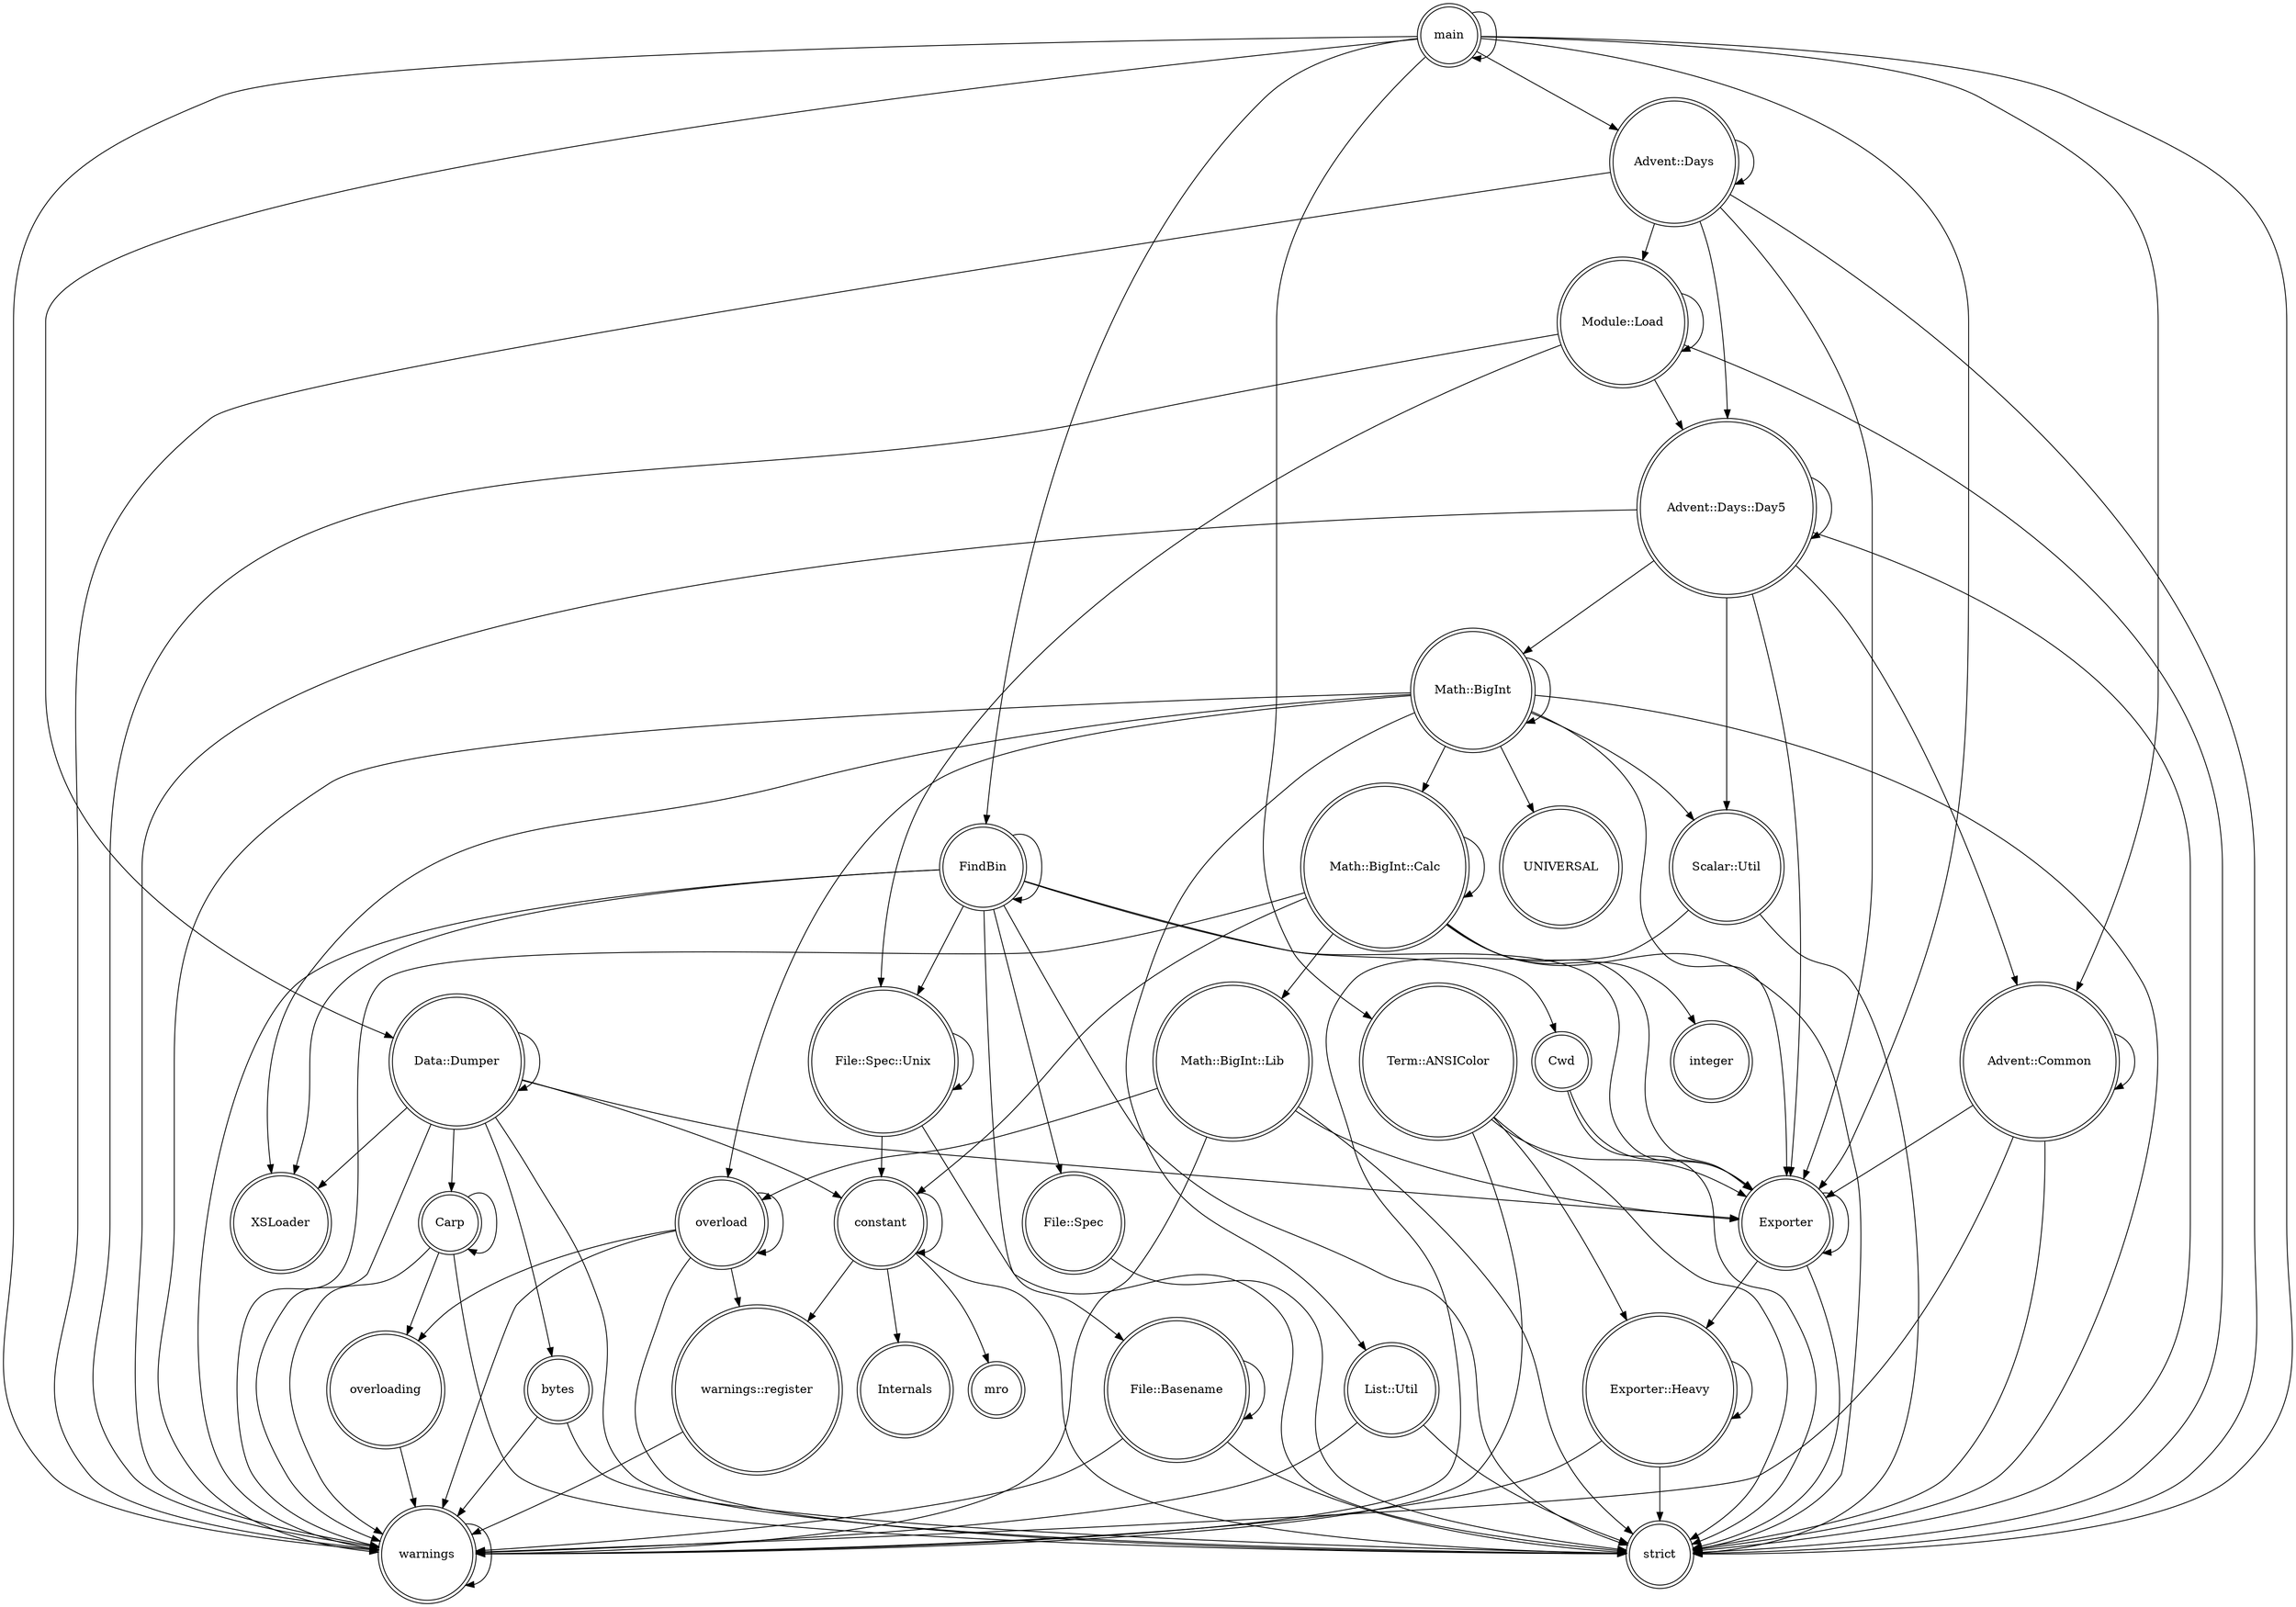 digraph {
graph [overlap=false]
node [shape=doublecircle];
"main" -> "warnings";
"main" -> "Term::ANSIColor";
"Math::BigInt::Lib" -> "overload";
"warnings::register" -> "warnings";
"Data::Dumper" -> "Carp";
"Advent::Common" -> "warnings";
"FindBin" -> "File::Spec";
"Carp" -> "strict";
"Data::Dumper" -> "strict";
"Module::Load" -> "Module::Load";
"Math::BigInt" -> "XSLoader";
"main" -> "Advent::Common";
"Module::Load" -> "File::Spec::Unix";
"Advent::Days::Day5" -> "Advent::Days::Day5";
"Math::BigInt" -> "overload";
"Math::BigInt::Calc" -> "Math::BigInt::Lib";
"List::Util" -> "warnings";
"constant" -> "Internals";
"constant" -> "mro";
"Advent::Days" -> "Exporter";
"Module::Load" -> "warnings";
"File::Spec" -> "strict";
"Math::BigInt::Lib" -> "Exporter";
"main" -> "Advent::Days";
"Advent::Days" -> "Module::Load";
"Math::BigInt::Calc" -> "Exporter";
"Math::BigInt::Calc" -> "strict";
"main" -> "Data::Dumper";
"Scalar::Util" -> "warnings";
"List::Util" -> "strict";
"Advent::Days" -> "Advent::Days";
"Advent::Common" -> "strict";
"overloading" -> "warnings";
"FindBin" -> "File::Basename";
"Math::BigInt::Calc" -> "integer";
"Advent::Days::Day5" -> "Math::BigInt";
"constant" -> "warnings::register";
"Term::ANSIColor" -> "Exporter";
"Term::ANSIColor" -> "Exporter::Heavy";
"Module::Load" -> "strict";
"Data::Dumper" -> "Data::Dumper";
"Math::BigInt::Calc" -> "constant";
"FindBin" -> "FindBin";
"Math::BigInt" -> "Scalar::Util";
"File::Spec::Unix" -> "constant";
"Carp" -> "overloading";
"Module::Load" -> "Advent::Days::Day5";
"FindBin" -> "Cwd";
"File::Spec::Unix" -> "strict";
"constant" -> "constant";
"Advent::Days::Day5" -> "strict";
"Exporter" -> "Exporter::Heavy";
"warnings" -> "warnings";
"overload" -> "overload";
"main" -> "FindBin";
"Advent::Common" -> "Exporter";
"Scalar::Util" -> "strict";
"Advent::Days" -> "strict";
"Advent::Days" -> "warnings";
"Math::BigInt" -> "warnings";
"constant" -> "strict";
"Math::BigInt" -> "Math::BigInt::Calc";
"Advent::Common" -> "Advent::Common";
"File::Basename" -> "warnings";
"bytes" -> "warnings";
"Data::Dumper" -> "constant";
"Math::BigInt" -> "Exporter";
"Math::BigInt::Lib" -> "warnings";
"Math::BigInt::Calc" -> "Math::BigInt::Calc";
"FindBin" -> "File::Spec::Unix";
"main" -> "Exporter";
"overload" -> "strict";
"Data::Dumper" -> "XSLoader";
"Advent::Days::Day5" -> "Exporter";
"Math::BigInt" -> "Math::BigInt";
"Math::BigInt" -> "strict";
"Data::Dumper" -> "Exporter";
"Math::BigInt" -> "UNIVERSAL";
"Advent::Days" -> "Advent::Days::Day5";
"Term::ANSIColor" -> "warnings";
"overload" -> "warnings";
"main" -> "main";
"bytes" -> "strict";
"FindBin" -> "Exporter";
"Math::BigInt::Calc" -> "warnings";
"Advent::Days::Day5" -> "warnings";
"Advent::Days::Day5" -> "Advent::Common";
"overload" -> "overloading";
"Data::Dumper" -> "warnings";
"Math::BigInt" -> "List::Util";
"Exporter" -> "Exporter";
"Term::ANSIColor" -> "strict";
"Math::BigInt::Lib" -> "strict";
"File::Basename" -> "File::Basename";
"Exporter::Heavy" -> "Exporter::Heavy";
"Cwd" -> "Exporter";
"Exporter::Heavy" -> "strict";
"Advent::Days::Day5" -> "Scalar::Util";
"Exporter::Heavy" -> "warnings";
"FindBin" -> "warnings";
"File::Spec::Unix" -> "File::Spec::Unix";
"Carp" -> "warnings";
"overload" -> "warnings::register";
"Cwd" -> "strict";
"main" -> "strict";
"FindBin" -> "strict";
"Carp" -> "Carp";
"File::Basename" -> "strict";
"FindBin" -> "XSLoader";
"Exporter" -> "strict";
"Data::Dumper" -> "bytes";
}
